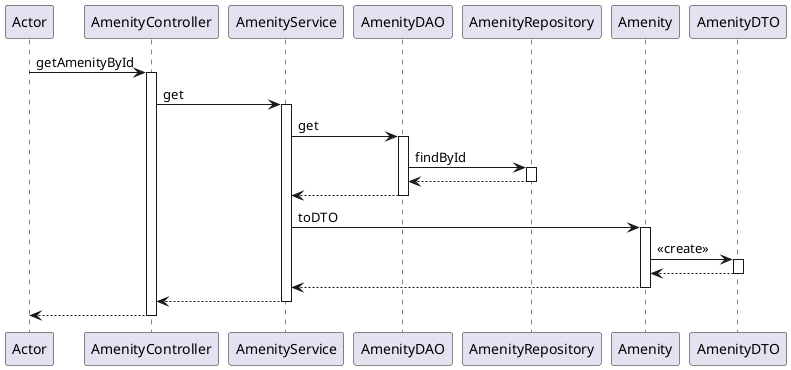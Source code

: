 @startuml
participant Actor
Actor -> AmenityController : getAmenityById
activate AmenityController

AmenityController -> AmenityService : get
activate AmenityService

AmenityService -> AmenityDAO : get
activate AmenityDAO

AmenityDAO -> AmenityRepository : findById
activate AmenityRepository

AmenityRepository --> AmenityDAO
deactivate AmenityRepository

AmenityDAO --> AmenityService
deactivate AmenityDAO

AmenityService -> Amenity : toDTO
activate Amenity

Amenity -> AmenityDTO : <<create>>
activate AmenityDTO

AmenityDTO --> Amenity
deactivate AmenityDTO

Amenity --> AmenityService
deactivate Amenity

AmenityService --> AmenityController
deactivate AmenityService
return
@enduml